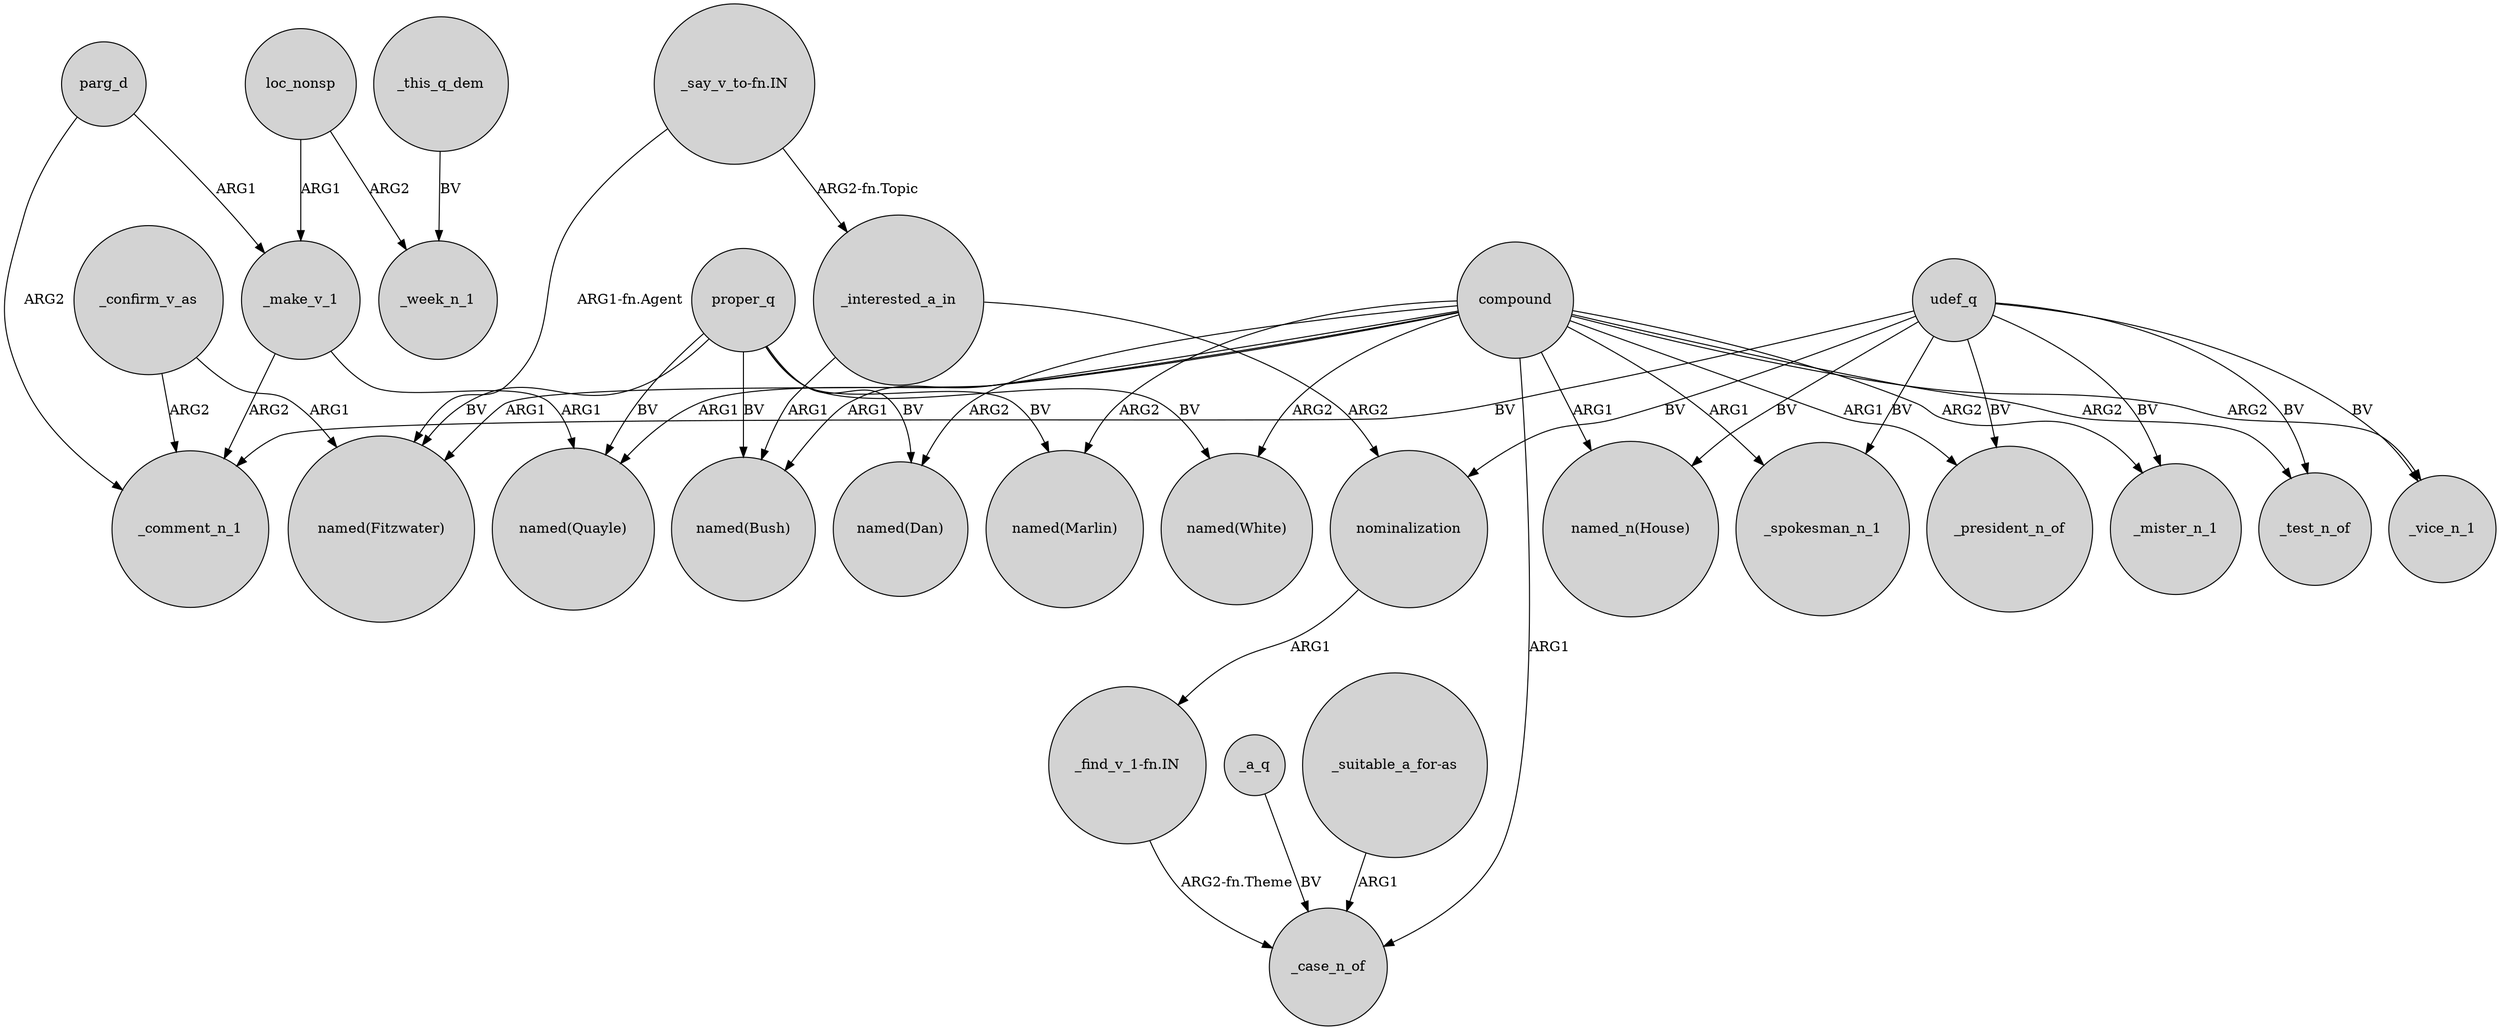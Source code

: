 digraph {
	node [shape=circle style=filled]
	udef_q -> "named_n(House)" [label=BV]
	compound -> "named(Marlin)" [label=ARG2]
	_interested_a_in -> nominalization [label=ARG2]
	compound -> _vice_n_1 [label=ARG2]
	proper_q -> "named(Quayle)" [label=BV]
	_make_v_1 -> "named(Quayle)" [label=ARG1]
	_a_q -> _case_n_of [label=BV]
	_interested_a_in -> "named(Bush)" [label=ARG1]
	compound -> _mister_n_1 [label=ARG2]
	compound -> "named(White)" [label=ARG2]
	udef_q -> _mister_n_1 [label=BV]
	udef_q -> _test_n_of [label=BV]
	compound -> "named(Quayle)" [label=ARG1]
	compound -> "named(Fitzwater)" [label=ARG1]
	compound -> _test_n_of [label=ARG2]
	proper_q -> "named(Marlin)" [label=BV]
	_confirm_v_as -> "named(Fitzwater)" [label=ARG1]
	compound -> "named_n(House)" [label=ARG1]
	udef_q -> _vice_n_1 [label=BV]
	udef_q -> _spokesman_n_1 [label=BV]
	proper_q -> "named(Dan)" [label=BV]
	"_say_v_to-fn.IN" -> _interested_a_in [label="ARG2-fn.Topic"]
	"_suitable_a_for-as" -> _case_n_of [label=ARG1]
	"_say_v_to-fn.IN" -> "named(Fitzwater)" [label="ARG1-fn.Agent"]
	parg_d -> _comment_n_1 [label=ARG2]
	udef_q -> _comment_n_1 [label=BV]
	proper_q -> "named(White)" [label=BV]
	_this_q_dem -> _week_n_1 [label=BV]
	loc_nonsp -> _week_n_1 [label=ARG2]
	nominalization -> "_find_v_1-fn.IN" [label=ARG1]
	compound -> _spokesman_n_1 [label=ARG1]
	compound -> _case_n_of [label=ARG1]
	compound -> _president_n_of [label=ARG1]
	udef_q -> _president_n_of [label=BV]
	loc_nonsp -> _make_v_1 [label=ARG1]
	proper_q -> "named(Bush)" [label=BV]
	udef_q -> nominalization [label=BV]
	parg_d -> _make_v_1 [label=ARG1]
	_confirm_v_as -> _comment_n_1 [label=ARG2]
	"_find_v_1-fn.IN" -> _case_n_of [label="ARG2-fn.Theme"]
	_make_v_1 -> _comment_n_1 [label=ARG2]
	compound -> "named(Dan)" [label=ARG2]
	proper_q -> "named(Fitzwater)" [label=BV]
	compound -> "named(Bush)" [label=ARG1]
}

